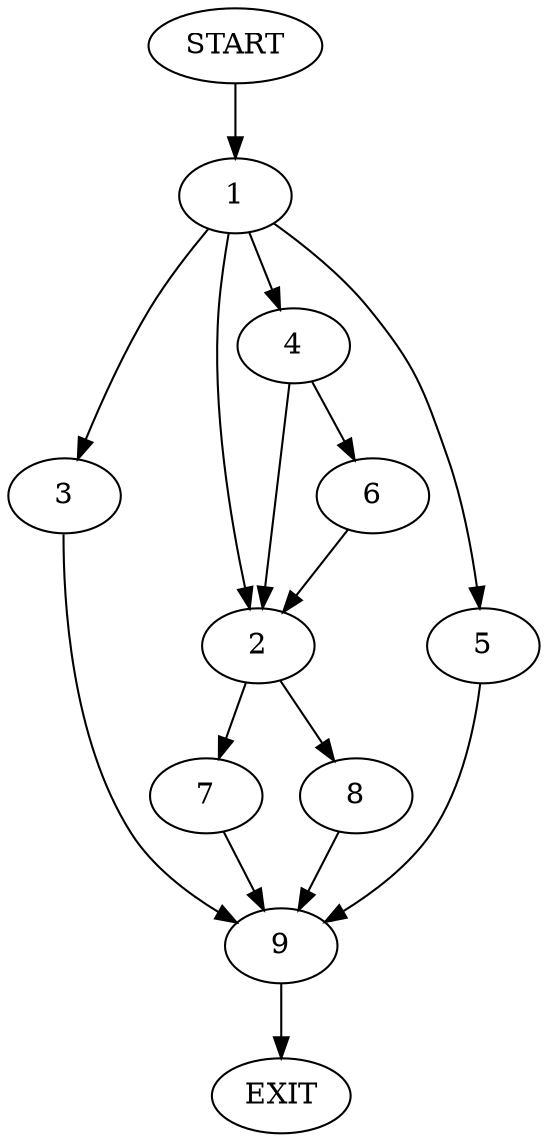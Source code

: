 digraph {
0 [label="START"]
10 [label="EXIT"]
0 -> 1
1 -> 2
1 -> 3
1 -> 4
1 -> 5
4 -> 6
4 -> 2
2 -> 7
2 -> 8
3 -> 9
5 -> 9
9 -> 10
6 -> 2
7 -> 9
8 -> 9
}
